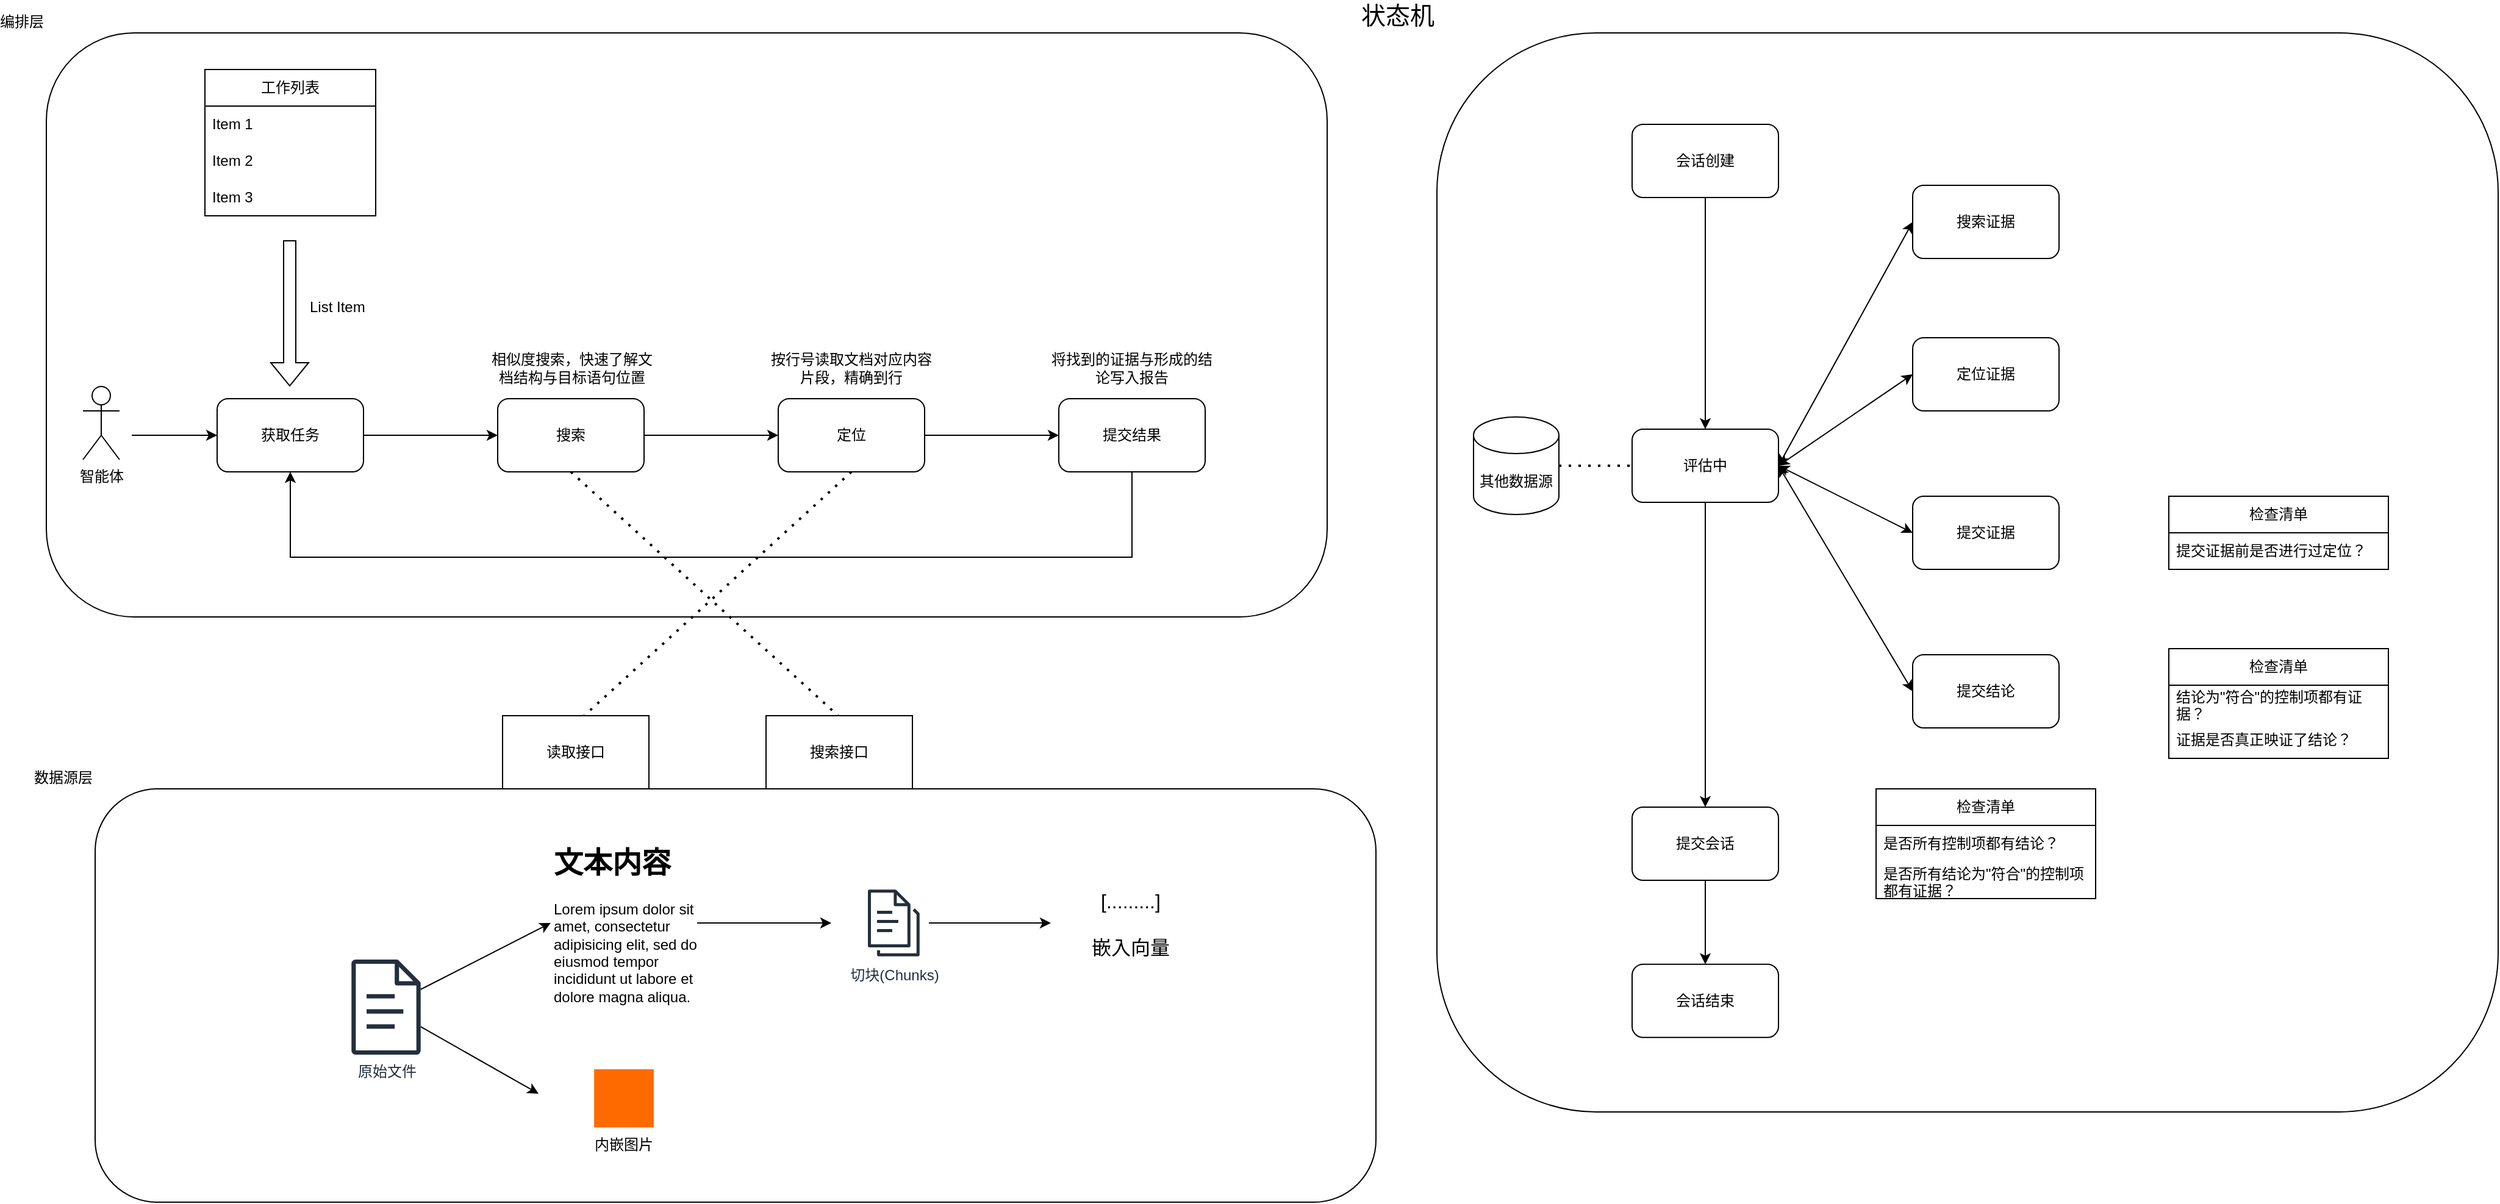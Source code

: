 <mxfile version="28.1.1">
  <diagram name="第 1 页" id="v9WSZQmkBKZKWTw9n09k">
    <mxGraphModel dx="1383" dy="829" grid="1" gridSize="10" guides="1" tooltips="1" connect="1" arrows="1" fold="1" page="1" pageScale="1" pageWidth="827" pageHeight="1169" math="0" shadow="0">
      <root>
        <mxCell id="0" />
        <mxCell id="1" parent="0" />
        <mxCell id="Rj85BnveKWgoiPIKLIqZ-70" value="状态机" style="rounded=1;whiteSpace=wrap;html=1;fillColor=none;labelPosition=left;verticalLabelPosition=top;align=right;verticalAlign=bottom;fontSize=20;" vertex="1" parent="1">
          <mxGeometry x="1240" y="145" width="870" height="885" as="geometry" />
        </mxCell>
        <mxCell id="Rj85BnveKWgoiPIKLIqZ-37" value="编排层" style="rounded=1;whiteSpace=wrap;html=1;fillColor=none;labelPosition=left;verticalLabelPosition=top;align=right;verticalAlign=bottom;" vertex="1" parent="1">
          <mxGeometry x="100" y="145" width="1050" height="479" as="geometry" />
        </mxCell>
        <mxCell id="Rj85BnveKWgoiPIKLIqZ-36" value="数据源层" style="rounded=1;whiteSpace=wrap;html=1;fillColor=none;labelPosition=left;verticalLabelPosition=top;align=right;verticalAlign=bottom;" vertex="1" parent="1">
          <mxGeometry x="140" y="765" width="1050" height="339" as="geometry" />
        </mxCell>
        <mxCell id="Rj85BnveKWgoiPIKLIqZ-1" value="智能体" style="shape=umlActor;verticalLabelPosition=bottom;verticalAlign=top;html=1;outlineConnect=0;" vertex="1" parent="1">
          <mxGeometry x="130" y="435" width="30" height="60" as="geometry" />
        </mxCell>
        <mxCell id="Rj85BnveKWgoiPIKLIqZ-2" value="原始文件" style="sketch=0;outlineConnect=0;fontColor=#232F3E;gradientColor=none;fillColor=#232F3D;strokeColor=none;dashed=0;verticalLabelPosition=bottom;verticalAlign=top;align=center;html=1;fontSize=12;fontStyle=0;aspect=fixed;pointerEvents=1;shape=mxgraph.aws4.document;" vertex="1" parent="1">
          <mxGeometry x="350" y="905" width="57" height="78" as="geometry" />
        </mxCell>
        <mxCell id="Rj85BnveKWgoiPIKLIqZ-3" value="内嵌图片" style="points=[];aspect=fixed;html=1;align=center;shadow=0;dashed=0;fillColor=#FF6A00;strokeColor=none;shape=mxgraph.alibaba_cloud.image_recognition;labelPosition=center;verticalLabelPosition=bottom;verticalAlign=top;" vertex="1" parent="1">
          <mxGeometry x="549.05" y="995" width="48.9" height="47.7" as="geometry" />
        </mxCell>
        <mxCell id="Rj85BnveKWgoiPIKLIqZ-4" value="&lt;h1 style=&quot;margin-top: 0px;&quot;&gt;文本内容&lt;/h1&gt;&lt;p&gt;Lorem ipsum dolor sit amet, consectetur adipisicing elit, sed do eiusmod tempor incididunt ut labore et dolore magna aliqua.&lt;/p&gt;" style="text;html=1;whiteSpace=wrap;overflow=hidden;rounded=0;" vertex="1" parent="1">
          <mxGeometry x="513.5" y="805" width="120" height="140" as="geometry" />
        </mxCell>
        <mxCell id="Rj85BnveKWgoiPIKLIqZ-5" value="" style="endArrow=classic;html=1;rounded=0;" edge="1" parent="1" source="Rj85BnveKWgoiPIKLIqZ-2">
          <mxGeometry width="50" height="50" relative="1" as="geometry">
            <mxPoint x="793.5" y="1015" as="sourcePoint" />
            <mxPoint x="503.5" y="1015" as="targetPoint" />
          </mxGeometry>
        </mxCell>
        <mxCell id="Rj85BnveKWgoiPIKLIqZ-6" value="" style="endArrow=classic;html=1;rounded=0;entryX=0;entryY=0.5;entryDx=0;entryDy=0;" edge="1" parent="1" source="Rj85BnveKWgoiPIKLIqZ-2" target="Rj85BnveKWgoiPIKLIqZ-4">
          <mxGeometry width="50" height="50" relative="1" as="geometry">
            <mxPoint x="663.5" y="985" as="sourcePoint" />
            <mxPoint x="713.5" y="935" as="targetPoint" />
          </mxGeometry>
        </mxCell>
        <mxCell id="Rj85BnveKWgoiPIKLIqZ-7" value="" style="endArrow=classic;html=1;rounded=0;exitX=1;exitY=0.5;exitDx=0;exitDy=0;" edge="1" parent="1" source="Rj85BnveKWgoiPIKLIqZ-4">
          <mxGeometry width="50" height="50" relative="1" as="geometry">
            <mxPoint x="743.5" y="915" as="sourcePoint" />
            <mxPoint x="743.5" y="875" as="targetPoint" />
          </mxGeometry>
        </mxCell>
        <mxCell id="Rj85BnveKWgoiPIKLIqZ-8" value="切块(Chunks)" style="sketch=0;outlineConnect=0;fontColor=#232F3E;gradientColor=none;fillColor=#232F3D;strokeColor=none;dashed=0;verticalLabelPosition=bottom;verticalAlign=top;align=center;html=1;fontSize=12;fontStyle=0;aspect=fixed;pointerEvents=1;shape=mxgraph.aws4.documents3;" vertex="1" parent="1">
          <mxGeometry x="773.5" y="846" width="42.38" height="58" as="geometry" />
        </mxCell>
        <mxCell id="Rj85BnveKWgoiPIKLIqZ-9" value="&lt;font style=&quot;font-size: 16px;&quot;&gt;[.........]&lt;/font&gt;&lt;div&gt;&lt;font style=&quot;font-size: 16px;&quot;&gt;&lt;br&gt;&lt;/font&gt;&lt;/div&gt;&lt;div&gt;&lt;font style=&quot;font-size: 16px;&quot;&gt;嵌入向量&lt;/font&gt;&lt;/div&gt;" style="text;html=1;align=center;verticalAlign=middle;whiteSpace=wrap;rounded=0;" vertex="1" parent="1">
          <mxGeometry x="933.5" y="846" width="110" height="59" as="geometry" />
        </mxCell>
        <mxCell id="Rj85BnveKWgoiPIKLIqZ-10" value="" style="endArrow=classic;html=1;rounded=0;" edge="1" parent="1">
          <mxGeometry width="50" height="50" relative="1" as="geometry">
            <mxPoint x="823.5" y="875" as="sourcePoint" />
            <mxPoint x="923.5" y="875" as="targetPoint" />
          </mxGeometry>
        </mxCell>
        <mxCell id="Rj85BnveKWgoiPIKLIqZ-11" value="工作列表" style="swimlane;fontStyle=0;childLayout=stackLayout;horizontal=1;startSize=30;horizontalStack=0;resizeParent=1;resizeParentMax=0;resizeLast=0;collapsible=1;marginBottom=0;whiteSpace=wrap;html=1;" vertex="1" parent="1">
          <mxGeometry x="230" y="175" width="140" height="120" as="geometry" />
        </mxCell>
        <mxCell id="Rj85BnveKWgoiPIKLIqZ-12" value="Item 1" style="text;strokeColor=none;fillColor=none;align=left;verticalAlign=middle;spacingLeft=4;spacingRight=4;overflow=hidden;points=[[0,0.5],[1,0.5]];portConstraint=eastwest;rotatable=0;whiteSpace=wrap;html=1;" vertex="1" parent="Rj85BnveKWgoiPIKLIqZ-11">
          <mxGeometry y="30" width="140" height="30" as="geometry" />
        </mxCell>
        <mxCell id="Rj85BnveKWgoiPIKLIqZ-13" value="Item 2" style="text;strokeColor=none;fillColor=none;align=left;verticalAlign=middle;spacingLeft=4;spacingRight=4;overflow=hidden;points=[[0,0.5],[1,0.5]];portConstraint=eastwest;rotatable=0;whiteSpace=wrap;html=1;" vertex="1" parent="Rj85BnveKWgoiPIKLIqZ-11">
          <mxGeometry y="60" width="140" height="30" as="geometry" />
        </mxCell>
        <mxCell id="Rj85BnveKWgoiPIKLIqZ-14" value="Item 3" style="text;strokeColor=none;fillColor=none;align=left;verticalAlign=middle;spacingLeft=4;spacingRight=4;overflow=hidden;points=[[0,0.5],[1,0.5]];portConstraint=eastwest;rotatable=0;whiteSpace=wrap;html=1;" vertex="1" parent="Rj85BnveKWgoiPIKLIqZ-11">
          <mxGeometry y="90" width="140" height="30" as="geometry" />
        </mxCell>
        <mxCell id="Rj85BnveKWgoiPIKLIqZ-15" value="List Item" style="text;strokeColor=none;fillColor=none;align=left;verticalAlign=middle;spacingLeft=4;spacingRight=4;overflow=hidden;points=[[0,0.5],[1,0.5]];portConstraint=eastwest;rotatable=0;whiteSpace=wrap;html=1;" vertex="1" parent="1">
          <mxGeometry x="310" y="355" width="80" height="30" as="geometry" />
        </mxCell>
        <mxCell id="Rj85BnveKWgoiPIKLIqZ-17" value="获取任务" style="rounded=1;whiteSpace=wrap;html=1;" vertex="1" parent="1">
          <mxGeometry x="240" y="445" width="120" height="60" as="geometry" />
        </mxCell>
        <mxCell id="Rj85BnveKWgoiPIKLIqZ-18" value="" style="endArrow=classic;html=1;rounded=0;entryX=0;entryY=0.5;entryDx=0;entryDy=0;" edge="1" parent="1" target="Rj85BnveKWgoiPIKLIqZ-17">
          <mxGeometry width="50" height="50" relative="1" as="geometry">
            <mxPoint x="170" y="475" as="sourcePoint" />
            <mxPoint x="250" y="455" as="targetPoint" />
          </mxGeometry>
        </mxCell>
        <mxCell id="Rj85BnveKWgoiPIKLIqZ-19" value="" style="shape=flexArrow;endArrow=classic;html=1;rounded=0;" edge="1" parent="1">
          <mxGeometry width="50" height="50" relative="1" as="geometry">
            <mxPoint x="299.5" y="315" as="sourcePoint" />
            <mxPoint x="299.5" y="435" as="targetPoint" />
          </mxGeometry>
        </mxCell>
        <mxCell id="Rj85BnveKWgoiPIKLIqZ-20" value="搜索" style="rounded=1;whiteSpace=wrap;html=1;" vertex="1" parent="1">
          <mxGeometry x="470" y="445" width="120" height="60" as="geometry" />
        </mxCell>
        <mxCell id="Rj85BnveKWgoiPIKLIqZ-21" value="" style="endArrow=classic;html=1;rounded=0;exitX=1;exitY=0.5;exitDx=0;exitDy=0;entryX=0;entryY=0.5;entryDx=0;entryDy=0;" edge="1" parent="1" source="Rj85BnveKWgoiPIKLIqZ-17" target="Rj85BnveKWgoiPIKLIqZ-20">
          <mxGeometry width="50" height="50" relative="1" as="geometry">
            <mxPoint x="460" y="445" as="sourcePoint" />
            <mxPoint x="510" y="395" as="targetPoint" />
          </mxGeometry>
        </mxCell>
        <mxCell id="Rj85BnveKWgoiPIKLIqZ-23" value="相似度搜索，快速了解文档结构与目标语句位置" style="text;html=1;align=center;verticalAlign=middle;whiteSpace=wrap;rounded=0;" vertex="1" parent="1">
          <mxGeometry x="460.69" y="405" width="140" height="30" as="geometry" />
        </mxCell>
        <mxCell id="Rj85BnveKWgoiPIKLIqZ-24" value="" style="endArrow=classic;html=1;rounded=0;exitX=1;exitY=0.5;exitDx=0;exitDy=0;entryX=0;entryY=0.5;entryDx=0;entryDy=0;" edge="1" parent="1" source="Rj85BnveKWgoiPIKLIqZ-20" target="Rj85BnveKWgoiPIKLIqZ-25">
          <mxGeometry width="50" height="50" relative="1" as="geometry">
            <mxPoint x="620" y="485" as="sourcePoint" />
            <mxPoint x="670" y="435" as="targetPoint" />
          </mxGeometry>
        </mxCell>
        <mxCell id="Rj85BnveKWgoiPIKLIqZ-25" value="定位" style="rounded=1;whiteSpace=wrap;html=1;" vertex="1" parent="1">
          <mxGeometry x="700" y="445" width="120" height="60" as="geometry" />
        </mxCell>
        <mxCell id="Rj85BnveKWgoiPIKLIqZ-26" value="按行号读取文档对应内容片段，精确到行" style="text;html=1;align=center;verticalAlign=middle;whiteSpace=wrap;rounded=0;" vertex="1" parent="1">
          <mxGeometry x="690" y="405" width="140" height="30" as="geometry" />
        </mxCell>
        <mxCell id="Rj85BnveKWgoiPIKLIqZ-27" value="提交结果" style="rounded=1;whiteSpace=wrap;html=1;" vertex="1" parent="1">
          <mxGeometry x="930" y="445" width="120" height="60" as="geometry" />
        </mxCell>
        <mxCell id="Rj85BnveKWgoiPIKLIqZ-29" value="" style="endArrow=classic;html=1;rounded=0;exitX=1;exitY=0.5;exitDx=0;exitDy=0;entryX=0;entryY=0.5;entryDx=0;entryDy=0;" edge="1" parent="1" source="Rj85BnveKWgoiPIKLIqZ-25" target="Rj85BnveKWgoiPIKLIqZ-27">
          <mxGeometry width="50" height="50" relative="1" as="geometry">
            <mxPoint x="950" y="665" as="sourcePoint" />
            <mxPoint x="1000" y="615" as="targetPoint" />
          </mxGeometry>
        </mxCell>
        <mxCell id="Rj85BnveKWgoiPIKLIqZ-31" value="将找到的证据与形成的结论写入报告" style="text;html=1;align=center;verticalAlign=middle;whiteSpace=wrap;rounded=0;" vertex="1" parent="1">
          <mxGeometry x="920" y="405" width="140" height="30" as="geometry" />
        </mxCell>
        <mxCell id="Rj85BnveKWgoiPIKLIqZ-32" value="" style="endArrow=classic;html=1;rounded=0;exitX=0.5;exitY=1;exitDx=0;exitDy=0;entryX=0.5;entryY=1;entryDx=0;entryDy=0;edgeStyle=elbowEdgeStyle;" edge="1" parent="1" source="Rj85BnveKWgoiPIKLIqZ-27" target="Rj85BnveKWgoiPIKLIqZ-17">
          <mxGeometry width="50" height="50" relative="1" as="geometry">
            <mxPoint x="950" y="625" as="sourcePoint" />
            <mxPoint x="1000" y="575" as="targetPoint" />
            <Array as="points">
              <mxPoint x="645" y="575" />
            </Array>
          </mxGeometry>
        </mxCell>
        <mxCell id="Rj85BnveKWgoiPIKLIqZ-33" value="" style="endArrow=none;dashed=1;html=1;dashPattern=1 3;strokeWidth=2;rounded=0;exitX=0.5;exitY=1;exitDx=0;exitDy=0;" edge="1" parent="1" source="Rj85BnveKWgoiPIKLIqZ-20">
          <mxGeometry width="50" height="50" relative="1" as="geometry">
            <mxPoint x="720" y="755" as="sourcePoint" />
            <mxPoint x="760" y="715" as="targetPoint" />
          </mxGeometry>
        </mxCell>
        <mxCell id="Rj85BnveKWgoiPIKLIqZ-35" value="" style="endArrow=none;dashed=1;html=1;dashPattern=1 3;strokeWidth=2;rounded=0;exitX=0.5;exitY=1;exitDx=0;exitDy=0;" edge="1" parent="1">
          <mxGeometry width="50" height="50" relative="1" as="geometry">
            <mxPoint x="760" y="505" as="sourcePoint" />
            <mxPoint x="530" y="715" as="targetPoint" />
          </mxGeometry>
        </mxCell>
        <mxCell id="Rj85BnveKWgoiPIKLIqZ-71" value="会话创建" style="rounded=1;whiteSpace=wrap;html=1;" vertex="1" parent="1">
          <mxGeometry x="1400" y="220" width="120" height="60" as="geometry" />
        </mxCell>
        <mxCell id="Rj85BnveKWgoiPIKLIqZ-72" value="评估中" style="rounded=1;whiteSpace=wrap;html=1;" vertex="1" parent="1">
          <mxGeometry x="1400" y="470" width="120" height="60" as="geometry" />
        </mxCell>
        <mxCell id="Rj85BnveKWgoiPIKLIqZ-73" value="提交会话" style="rounded=1;whiteSpace=wrap;html=1;" vertex="1" parent="1">
          <mxGeometry x="1400" y="780" width="120" height="60" as="geometry" />
        </mxCell>
        <mxCell id="Rj85BnveKWgoiPIKLIqZ-74" value="" style="endArrow=classic;html=1;rounded=0;exitX=0.5;exitY=1;exitDx=0;exitDy=0;entryX=0.5;entryY=0;entryDx=0;entryDy=0;" edge="1" parent="1" source="Rj85BnveKWgoiPIKLIqZ-71" target="Rj85BnveKWgoiPIKLIqZ-72">
          <mxGeometry width="50" height="50" relative="1" as="geometry">
            <mxPoint x="1590" y="390" as="sourcePoint" />
            <mxPoint x="1640" y="340" as="targetPoint" />
          </mxGeometry>
        </mxCell>
        <mxCell id="Rj85BnveKWgoiPIKLIqZ-75" value="" style="endArrow=classic;html=1;rounded=0;exitX=0.5;exitY=1;exitDx=0;exitDy=0;" edge="1" parent="1" source="Rj85BnveKWgoiPIKLIqZ-72" target="Rj85BnveKWgoiPIKLIqZ-73">
          <mxGeometry width="50" height="50" relative="1" as="geometry">
            <mxPoint x="1680" y="530" as="sourcePoint" />
            <mxPoint x="1730" y="480" as="targetPoint" />
          </mxGeometry>
        </mxCell>
        <mxCell id="Rj85BnveKWgoiPIKLIqZ-77" value="检查清单" style="swimlane;fontStyle=0;childLayout=stackLayout;horizontal=1;startSize=30;horizontalStack=0;resizeParent=1;resizeParentMax=0;resizeLast=0;collapsible=1;marginBottom=0;whiteSpace=wrap;html=1;" vertex="1" parent="1">
          <mxGeometry x="1600" y="765" width="180" height="90" as="geometry" />
        </mxCell>
        <mxCell id="Rj85BnveKWgoiPIKLIqZ-78" value="是否所有控制项都有结论？" style="text;strokeColor=none;fillColor=none;align=left;verticalAlign=middle;spacingLeft=4;spacingRight=4;overflow=hidden;points=[[0,0.5],[1,0.5]];portConstraint=eastwest;rotatable=0;whiteSpace=wrap;html=1;" vertex="1" parent="Rj85BnveKWgoiPIKLIqZ-77">
          <mxGeometry y="30" width="180" height="30" as="geometry" />
        </mxCell>
        <mxCell id="Rj85BnveKWgoiPIKLIqZ-79" value="是否所有结论为&quot;符合&quot;的控制项都有证据？" style="text;strokeColor=none;fillColor=none;align=left;verticalAlign=middle;spacingLeft=4;spacingRight=4;overflow=hidden;points=[[0,0.5],[1,0.5]];portConstraint=eastwest;rotatable=0;whiteSpace=wrap;html=1;" vertex="1" parent="Rj85BnveKWgoiPIKLIqZ-77">
          <mxGeometry y="60" width="180" height="30" as="geometry" />
        </mxCell>
        <mxCell id="Rj85BnveKWgoiPIKLIqZ-82" value="搜索证据" style="rounded=1;whiteSpace=wrap;html=1;" vertex="1" parent="1">
          <mxGeometry x="1630" y="270" width="120" height="60" as="geometry" />
        </mxCell>
        <mxCell id="Rj85BnveKWgoiPIKLIqZ-83" value="定位证据" style="rounded=1;whiteSpace=wrap;html=1;" vertex="1" parent="1">
          <mxGeometry x="1630" y="395" width="120" height="60" as="geometry" />
        </mxCell>
        <mxCell id="Rj85BnveKWgoiPIKLIqZ-84" value="提交证据" style="rounded=1;whiteSpace=wrap;html=1;" vertex="1" parent="1">
          <mxGeometry x="1630" y="525" width="120" height="60" as="geometry" />
        </mxCell>
        <mxCell id="Rj85BnveKWgoiPIKLIqZ-85" value="提交结论" style="rounded=1;whiteSpace=wrap;html=1;" vertex="1" parent="1">
          <mxGeometry x="1630" y="655" width="120" height="60" as="geometry" />
        </mxCell>
        <mxCell id="Rj85BnveKWgoiPIKLIqZ-88" value="" style="endArrow=classic;startArrow=classic;html=1;rounded=0;exitX=1;exitY=0.5;exitDx=0;exitDy=0;entryX=0;entryY=0.5;entryDx=0;entryDy=0;" edge="1" parent="1" source="Rj85BnveKWgoiPIKLIqZ-72" target="Rj85BnveKWgoiPIKLIqZ-82">
          <mxGeometry width="50" height="50" relative="1" as="geometry">
            <mxPoint x="1790" y="530" as="sourcePoint" />
            <mxPoint x="1840" y="480" as="targetPoint" />
          </mxGeometry>
        </mxCell>
        <mxCell id="Rj85BnveKWgoiPIKLIqZ-89" value="" style="endArrow=classic;startArrow=classic;html=1;rounded=0;exitX=1;exitY=0.5;exitDx=0;exitDy=0;entryX=0;entryY=0.5;entryDx=0;entryDy=0;" edge="1" parent="1" source="Rj85BnveKWgoiPIKLIqZ-72" target="Rj85BnveKWgoiPIKLIqZ-83">
          <mxGeometry width="50" height="50" relative="1" as="geometry">
            <mxPoint x="1850" y="580" as="sourcePoint" />
            <mxPoint x="1900" y="530" as="targetPoint" />
          </mxGeometry>
        </mxCell>
        <mxCell id="Rj85BnveKWgoiPIKLIqZ-90" value="" style="endArrow=classic;startArrow=classic;html=1;rounded=0;exitX=1;exitY=0.5;exitDx=0;exitDy=0;entryX=0;entryY=0.5;entryDx=0;entryDy=0;" edge="1" parent="1" source="Rj85BnveKWgoiPIKLIqZ-72" target="Rj85BnveKWgoiPIKLIqZ-84">
          <mxGeometry width="50" height="50" relative="1" as="geometry">
            <mxPoint x="1730" y="640" as="sourcePoint" />
            <mxPoint x="1780" y="590" as="targetPoint" />
          </mxGeometry>
        </mxCell>
        <mxCell id="Rj85BnveKWgoiPIKLIqZ-91" value="" style="endArrow=classic;startArrow=classic;html=1;rounded=0;exitX=1;exitY=0.5;exitDx=0;exitDy=0;entryX=0;entryY=0.5;entryDx=0;entryDy=0;" edge="1" parent="1" source="Rj85BnveKWgoiPIKLIqZ-72" target="Rj85BnveKWgoiPIKLIqZ-85">
          <mxGeometry width="50" height="50" relative="1" as="geometry">
            <mxPoint x="1780" y="640" as="sourcePoint" />
            <mxPoint x="1830" y="590" as="targetPoint" />
          </mxGeometry>
        </mxCell>
        <mxCell id="Rj85BnveKWgoiPIKLIqZ-92" value="检查清单" style="swimlane;fontStyle=0;childLayout=stackLayout;horizontal=1;startSize=30;horizontalStack=0;resizeParent=1;resizeParentMax=0;resizeLast=0;collapsible=1;marginBottom=0;whiteSpace=wrap;html=1;" vertex="1" parent="1">
          <mxGeometry x="1840" y="650" width="180" height="90" as="geometry" />
        </mxCell>
        <mxCell id="Rj85BnveKWgoiPIKLIqZ-93" value="结论为&quot;符合&quot;的控制项都有证据？" style="text;strokeColor=none;fillColor=none;align=left;verticalAlign=middle;spacingLeft=4;spacingRight=4;overflow=hidden;points=[[0,0.5],[1,0.5]];portConstraint=eastwest;rotatable=0;whiteSpace=wrap;html=1;" vertex="1" parent="Rj85BnveKWgoiPIKLIqZ-92">
          <mxGeometry y="30" width="180" height="30" as="geometry" />
        </mxCell>
        <mxCell id="Rj85BnveKWgoiPIKLIqZ-98" value="证据是否真正映证了结论？" style="text;strokeColor=none;fillColor=none;align=left;verticalAlign=middle;spacingLeft=4;spacingRight=4;overflow=hidden;points=[[0,0.5],[1,0.5]];portConstraint=eastwest;rotatable=0;whiteSpace=wrap;html=1;" vertex="1" parent="Rj85BnveKWgoiPIKLIqZ-92">
          <mxGeometry y="60" width="180" height="30" as="geometry" />
        </mxCell>
        <mxCell id="Rj85BnveKWgoiPIKLIqZ-95" value="检查清单" style="swimlane;fontStyle=0;childLayout=stackLayout;horizontal=1;startSize=30;horizontalStack=0;resizeParent=1;resizeParentMax=0;resizeLast=0;collapsible=1;marginBottom=0;whiteSpace=wrap;html=1;" vertex="1" parent="1">
          <mxGeometry x="1840" y="525" width="180" height="60" as="geometry" />
        </mxCell>
        <mxCell id="Rj85BnveKWgoiPIKLIqZ-96" value="提交证据前是否进行过定位？" style="text;strokeColor=none;fillColor=none;align=left;verticalAlign=middle;spacingLeft=4;spacingRight=4;overflow=hidden;points=[[0,0.5],[1,0.5]];portConstraint=eastwest;rotatable=0;whiteSpace=wrap;html=1;" vertex="1" parent="Rj85BnveKWgoiPIKLIqZ-95">
          <mxGeometry y="30" width="180" height="30" as="geometry" />
        </mxCell>
        <mxCell id="Rj85BnveKWgoiPIKLIqZ-99" value="会话结束" style="rounded=1;whiteSpace=wrap;html=1;" vertex="1" parent="1">
          <mxGeometry x="1400" y="908.85" width="120" height="60" as="geometry" />
        </mxCell>
        <mxCell id="Rj85BnveKWgoiPIKLIqZ-100" value="" style="endArrow=classic;html=1;rounded=0;exitX=0.5;exitY=1;exitDx=0;exitDy=0;entryX=0.5;entryY=0;entryDx=0;entryDy=0;" edge="1" parent="1" source="Rj85BnveKWgoiPIKLIqZ-73" target="Rj85BnveKWgoiPIKLIqZ-99">
          <mxGeometry width="50" height="50" relative="1" as="geometry">
            <mxPoint x="1680" y="950" as="sourcePoint" />
            <mxPoint x="1730" y="900" as="targetPoint" />
          </mxGeometry>
        </mxCell>
        <mxCell id="Rj85BnveKWgoiPIKLIqZ-101" value="其他数据源" style="shape=cylinder3;whiteSpace=wrap;html=1;boundedLbl=1;backgroundOutline=1;size=15;" vertex="1" parent="1">
          <mxGeometry x="1270" y="460" width="70" height="80" as="geometry" />
        </mxCell>
        <mxCell id="Rj85BnveKWgoiPIKLIqZ-102" value="" style="endArrow=none;dashed=1;html=1;dashPattern=1 3;strokeWidth=2;rounded=0;exitX=1;exitY=0.5;exitDx=0;exitDy=0;exitPerimeter=0;entryX=0;entryY=0.5;entryDx=0;entryDy=0;" edge="1" parent="1" source="Rj85BnveKWgoiPIKLIqZ-101" target="Rj85BnveKWgoiPIKLIqZ-72">
          <mxGeometry width="50" height="50" relative="1" as="geometry">
            <mxPoint x="1230" y="420" as="sourcePoint" />
            <mxPoint x="1280" y="370" as="targetPoint" />
          </mxGeometry>
        </mxCell>
        <mxCell id="Rj85BnveKWgoiPIKLIqZ-103" value="读取接口" style="rounded=0;whiteSpace=wrap;html=1;" vertex="1" parent="1">
          <mxGeometry x="474" y="705" width="120" height="60" as="geometry" />
        </mxCell>
        <mxCell id="Rj85BnveKWgoiPIKLIqZ-104" value="搜索接口" style="rounded=0;whiteSpace=wrap;html=1;" vertex="1" parent="1">
          <mxGeometry x="690" y="705" width="120" height="60" as="geometry" />
        </mxCell>
      </root>
    </mxGraphModel>
  </diagram>
</mxfile>
